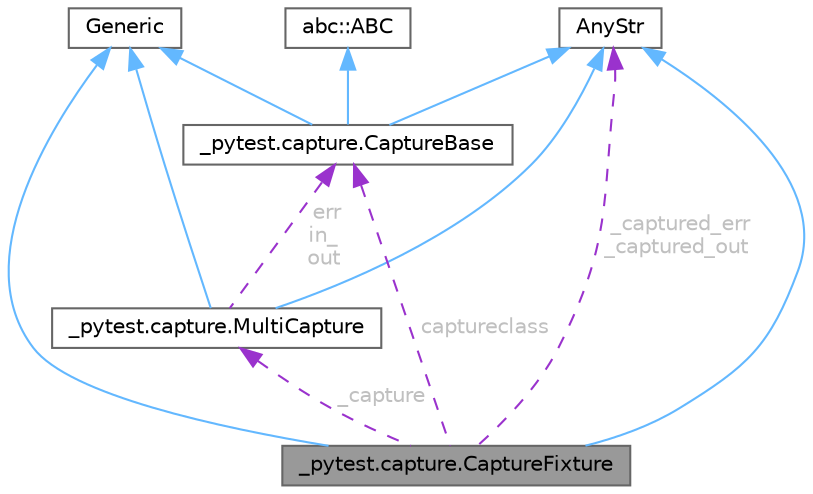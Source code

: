 digraph "_pytest.capture.CaptureFixture"
{
 // LATEX_PDF_SIZE
  bgcolor="transparent";
  edge [fontname=Helvetica,fontsize=10,labelfontname=Helvetica,labelfontsize=10];
  node [fontname=Helvetica,fontsize=10,shape=box,height=0.2,width=0.4];
  Node1 [id="Node000001",label="_pytest.capture.CaptureFixture",height=0.2,width=0.4,color="gray40", fillcolor="grey60", style="filled", fontcolor="black",tooltip=" "];
  Node2 -> Node1 [id="edge1_Node000001_Node000002",dir="back",color="steelblue1",style="solid",tooltip=" "];
  Node2 [id="Node000002",label="Generic",height=0.2,width=0.4,color="gray40", fillcolor="white", style="filled",tooltip=" "];
  Node3 -> Node1 [id="edge2_Node000001_Node000003",dir="back",color="steelblue1",style="solid",tooltip=" "];
  Node3 [id="Node000003",label="AnyStr",height=0.2,width=0.4,color="gray40", fillcolor="white", style="filled",tooltip=" "];
  Node4 -> Node1 [id="edge3_Node000001_Node000004",dir="back",color="darkorchid3",style="dashed",tooltip=" ",label=" captureclass",fontcolor="grey" ];
  Node4 [id="Node000004",label="_pytest.capture.CaptureBase",height=0.2,width=0.4,color="gray40", fillcolor="white", style="filled",URL="$class__pytest_1_1capture_1_1_capture_base.html",tooltip=" "];
  Node5 -> Node4 [id="edge4_Node000004_Node000005",dir="back",color="steelblue1",style="solid",tooltip=" "];
  Node5 [id="Node000005",label="abc::ABC",height=0.2,width=0.4,color="gray40", fillcolor="white", style="filled",tooltip=" "];
  Node2 -> Node4 [id="edge5_Node000004_Node000002",dir="back",color="steelblue1",style="solid",tooltip=" "];
  Node3 -> Node4 [id="edge6_Node000004_Node000003",dir="back",color="steelblue1",style="solid",tooltip=" "];
  Node6 -> Node1 [id="edge7_Node000001_Node000006",dir="back",color="darkorchid3",style="dashed",tooltip=" ",label=" _capture",fontcolor="grey" ];
  Node6 [id="Node000006",label="_pytest.capture.MultiCapture",height=0.2,width=0.4,color="gray40", fillcolor="white", style="filled",URL="$class__pytest_1_1capture_1_1_multi_capture.html",tooltip=" "];
  Node2 -> Node6 [id="edge8_Node000006_Node000002",dir="back",color="steelblue1",style="solid",tooltip=" "];
  Node3 -> Node6 [id="edge9_Node000006_Node000003",dir="back",color="steelblue1",style="solid",tooltip=" "];
  Node4 -> Node6 [id="edge10_Node000006_Node000004",dir="back",color="darkorchid3",style="dashed",tooltip=" ",label=" err\nin_\nout",fontcolor="grey" ];
  Node3 -> Node1 [id="edge11_Node000001_Node000003",dir="back",color="darkorchid3",style="dashed",tooltip=" ",label=" _captured_err\n_captured_out",fontcolor="grey" ];
}

